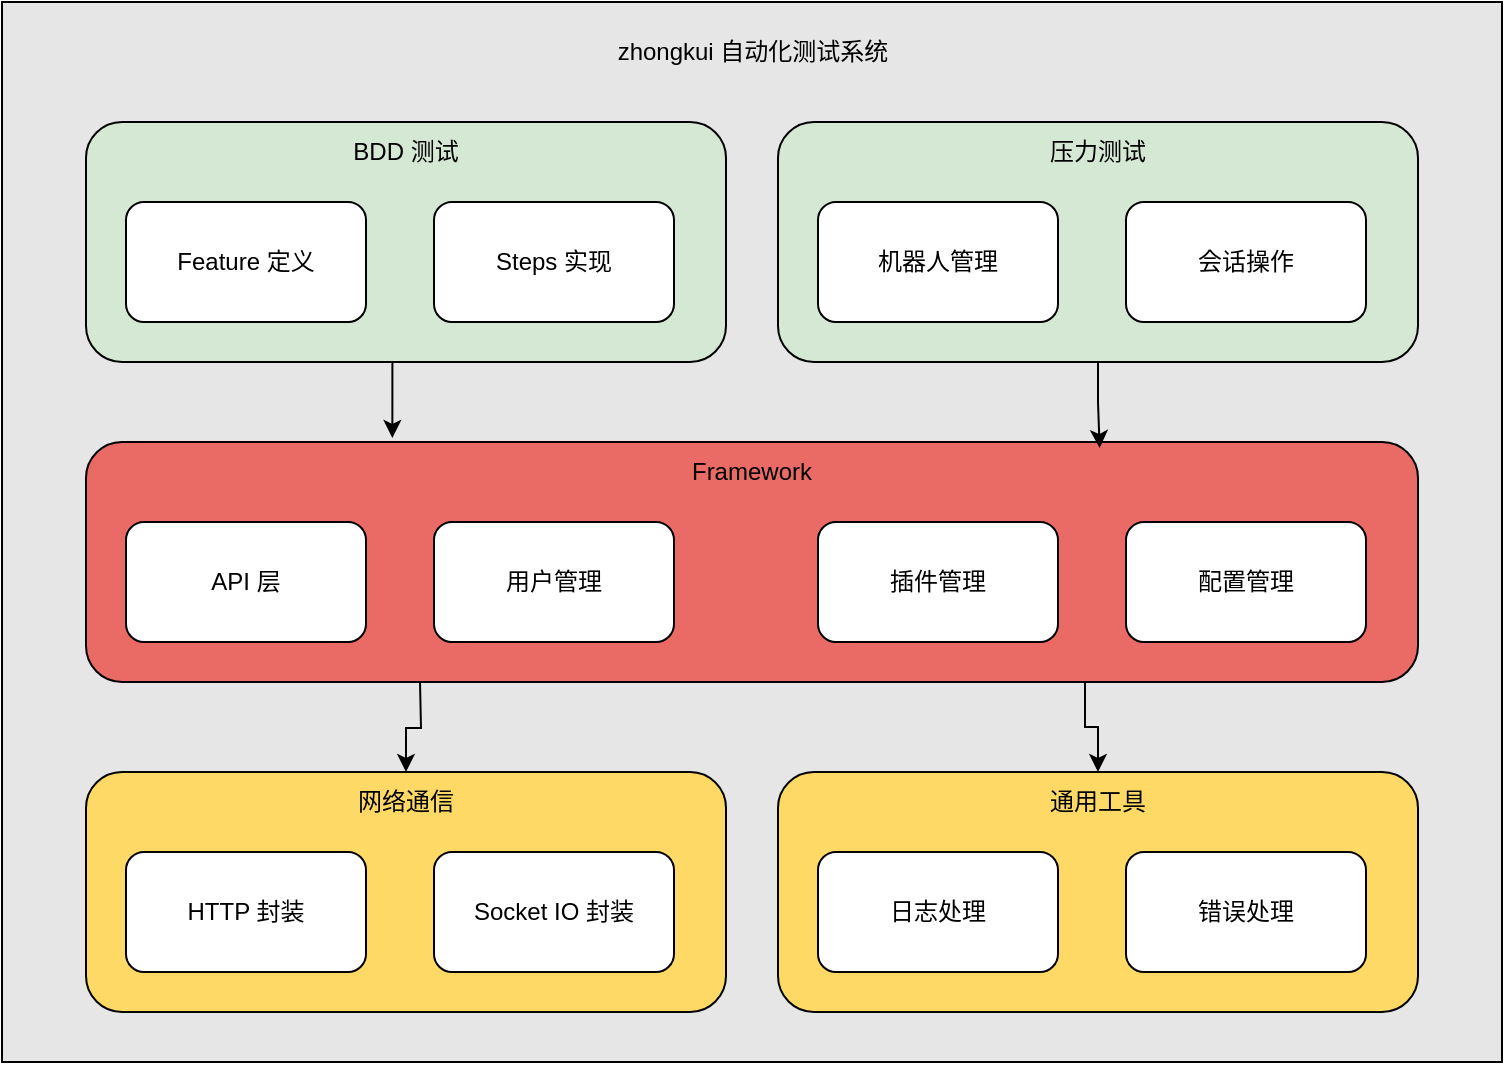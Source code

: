 <mxfile version="26.2.13">
  <diagram name="第 1 页" id="qdJlf3L8eX9D0mufchD3">
    <mxGraphModel dx="948" dy="620" grid="1" gridSize="10" guides="1" tooltips="1" connect="1" arrows="1" fold="1" page="1" pageScale="1" pageWidth="827" pageHeight="1169" math="0" shadow="0">
      <root>
        <mxCell id="0" />
        <mxCell id="1" parent="0" />
        <mxCell id="k3nrlV4sW1oi4azfUto3-25" value="" style="rounded=0;whiteSpace=wrap;html=1;fillColor=#E6E6E6;" vertex="1" parent="1">
          <mxGeometry x="212" y="140" width="750" height="530" as="geometry" />
        </mxCell>
        <mxCell id="k3nrlV4sW1oi4azfUto3-33" style="edgeStyle=orthogonalEdgeStyle;rounded=0;orthogonalLoop=1;jettySize=auto;html=1;" edge="1" parent="1" target="k3nrlV4sW1oi4azfUto3-16">
          <mxGeometry relative="1" as="geometry">
            <mxPoint x="421" y="480" as="sourcePoint" />
          </mxGeometry>
        </mxCell>
        <mxCell id="k3nrlV4sW1oi4azfUto3-34" style="edgeStyle=orthogonalEdgeStyle;rounded=0;orthogonalLoop=1;jettySize=auto;html=1;exitX=0.75;exitY=1;exitDx=0;exitDy=0;" edge="1" parent="1" source="k3nrlV4sW1oi4azfUto3-7" target="k3nrlV4sW1oi4azfUto3-20">
          <mxGeometry relative="1" as="geometry" />
        </mxCell>
        <mxCell id="k3nrlV4sW1oi4azfUto3-7" value="" style="rounded=1;whiteSpace=wrap;html=1;fillColor=#EA6B66;" vertex="1" parent="1">
          <mxGeometry x="254" y="360" width="666" height="120" as="geometry" />
        </mxCell>
        <mxCell id="k3nrlV4sW1oi4azfUto3-28" style="edgeStyle=orthogonalEdgeStyle;rounded=0;orthogonalLoop=1;jettySize=auto;html=1;exitX=0.5;exitY=1;exitDx=0;exitDy=0;entryX=0.23;entryY=-0.017;entryDx=0;entryDy=0;entryPerimeter=0;" edge="1" parent="1" source="k3nrlV4sW1oi4azfUto3-3" target="k3nrlV4sW1oi4azfUto3-7">
          <mxGeometry relative="1" as="geometry" />
        </mxCell>
        <mxCell id="k3nrlV4sW1oi4azfUto3-3" value="" style="rounded=1;whiteSpace=wrap;html=1;fillColor=#D5E8D4;" vertex="1" parent="1">
          <mxGeometry x="254" y="200" width="320" height="120" as="geometry" />
        </mxCell>
        <mxCell id="k3nrlV4sW1oi4azfUto3-2" value="Feature 定义" style="rounded=1;whiteSpace=wrap;html=1;fillColor=#FFFFFF;" vertex="1" parent="1">
          <mxGeometry x="274" y="240" width="120" height="60" as="geometry" />
        </mxCell>
        <mxCell id="k3nrlV4sW1oi4azfUto3-4" value="用户管理" style="rounded=1;whiteSpace=wrap;html=1;" vertex="1" parent="1">
          <mxGeometry x="428" y="400" width="120" height="60" as="geometry" />
        </mxCell>
        <mxCell id="k3nrlV4sW1oi4azfUto3-5" value="BDD 测试" style="text;html=1;align=center;verticalAlign=middle;whiteSpace=wrap;rounded=0;" vertex="1" parent="1">
          <mxGeometry x="379" y="200" width="70" height="30" as="geometry" />
        </mxCell>
        <mxCell id="k3nrlV4sW1oi4azfUto3-6" value="Steps 实现" style="rounded=1;whiteSpace=wrap;html=1;" vertex="1" parent="1">
          <mxGeometry x="428" y="240" width="120" height="60" as="geometry" />
        </mxCell>
        <mxCell id="k3nrlV4sW1oi4azfUto3-8" value="Framework" style="text;html=1;align=center;verticalAlign=middle;whiteSpace=wrap;rounded=0;" vertex="1" parent="1">
          <mxGeometry x="552" y="360" width="70" height="30" as="geometry" />
        </mxCell>
        <mxCell id="k3nrlV4sW1oi4azfUto3-9" value="API 层" style="rounded=1;whiteSpace=wrap;html=1;" vertex="1" parent="1">
          <mxGeometry x="274" y="400" width="120" height="60" as="geometry" />
        </mxCell>
        <mxCell id="k3nrlV4sW1oi4azfUto3-10" value="" style="rounded=1;whiteSpace=wrap;html=1;fillColor=#D5E8D4;" vertex="1" parent="1">
          <mxGeometry x="600" y="200" width="320" height="120" as="geometry" />
        </mxCell>
        <mxCell id="k3nrlV4sW1oi4azfUto3-11" value="机器人管理" style="rounded=1;whiteSpace=wrap;html=1;" vertex="1" parent="1">
          <mxGeometry x="620" y="240" width="120" height="60" as="geometry" />
        </mxCell>
        <mxCell id="k3nrlV4sW1oi4azfUto3-12" value="压力测试" style="text;html=1;align=center;verticalAlign=middle;whiteSpace=wrap;rounded=0;" vertex="1" parent="1">
          <mxGeometry x="725" y="200" width="70" height="30" as="geometry" />
        </mxCell>
        <mxCell id="k3nrlV4sW1oi4azfUto3-13" value="会话操作" style="rounded=1;whiteSpace=wrap;html=1;" vertex="1" parent="1">
          <mxGeometry x="774" y="240" width="120" height="60" as="geometry" />
        </mxCell>
        <mxCell id="k3nrlV4sW1oi4azfUto3-14" value="插件管理" style="rounded=1;whiteSpace=wrap;html=1;" vertex="1" parent="1">
          <mxGeometry x="620" y="400" width="120" height="60" as="geometry" />
        </mxCell>
        <mxCell id="k3nrlV4sW1oi4azfUto3-15" value="配置管理" style="rounded=1;whiteSpace=wrap;html=1;" vertex="1" parent="1">
          <mxGeometry x="774" y="400" width="120" height="60" as="geometry" />
        </mxCell>
        <mxCell id="k3nrlV4sW1oi4azfUto3-16" value="" style="rounded=1;whiteSpace=wrap;html=1;fillColor=#FFD966;" vertex="1" parent="1">
          <mxGeometry x="254" y="525" width="320" height="120" as="geometry" />
        </mxCell>
        <mxCell id="k3nrlV4sW1oi4azfUto3-17" value="HTTP 封装" style="rounded=1;whiteSpace=wrap;html=1;" vertex="1" parent="1">
          <mxGeometry x="274" y="565" width="120" height="60" as="geometry" />
        </mxCell>
        <mxCell id="k3nrlV4sW1oi4azfUto3-18" value="网络通信" style="text;html=1;align=center;verticalAlign=middle;whiteSpace=wrap;rounded=0;" vertex="1" parent="1">
          <mxGeometry x="379" y="525" width="70" height="30" as="geometry" />
        </mxCell>
        <mxCell id="k3nrlV4sW1oi4azfUto3-19" value="Socket IO 封装" style="rounded=1;whiteSpace=wrap;html=1;" vertex="1" parent="1">
          <mxGeometry x="428" y="565" width="120" height="60" as="geometry" />
        </mxCell>
        <mxCell id="k3nrlV4sW1oi4azfUto3-20" value="" style="rounded=1;whiteSpace=wrap;html=1;fillColor=#FFD966;" vertex="1" parent="1">
          <mxGeometry x="600" y="525" width="320" height="120" as="geometry" />
        </mxCell>
        <mxCell id="k3nrlV4sW1oi4azfUto3-21" value="日志处理" style="rounded=1;whiteSpace=wrap;html=1;" vertex="1" parent="1">
          <mxGeometry x="620" y="565" width="120" height="60" as="geometry" />
        </mxCell>
        <mxCell id="k3nrlV4sW1oi4azfUto3-22" value="通用工具" style="text;html=1;align=center;verticalAlign=middle;whiteSpace=wrap;rounded=0;" vertex="1" parent="1">
          <mxGeometry x="725" y="525" width="70" height="30" as="geometry" />
        </mxCell>
        <mxCell id="k3nrlV4sW1oi4azfUto3-23" value="错误处理" style="rounded=1;whiteSpace=wrap;html=1;" vertex="1" parent="1">
          <mxGeometry x="774" y="565" width="120" height="60" as="geometry" />
        </mxCell>
        <mxCell id="k3nrlV4sW1oi4azfUto3-26" value="zhongkui 自动化测试系统" style="text;html=1;align=center;verticalAlign=middle;whiteSpace=wrap;rounded=0;" vertex="1" parent="1">
          <mxGeometry x="510.5" y="150" width="153" height="30" as="geometry" />
        </mxCell>
        <mxCell id="k3nrlV4sW1oi4azfUto3-31" style="edgeStyle=orthogonalEdgeStyle;rounded=0;orthogonalLoop=1;jettySize=auto;html=1;entryX=0.761;entryY=0.025;entryDx=0;entryDy=0;entryPerimeter=0;" edge="1" parent="1" source="k3nrlV4sW1oi4azfUto3-10" target="k3nrlV4sW1oi4azfUto3-7">
          <mxGeometry relative="1" as="geometry" />
        </mxCell>
      </root>
    </mxGraphModel>
  </diagram>
</mxfile>
